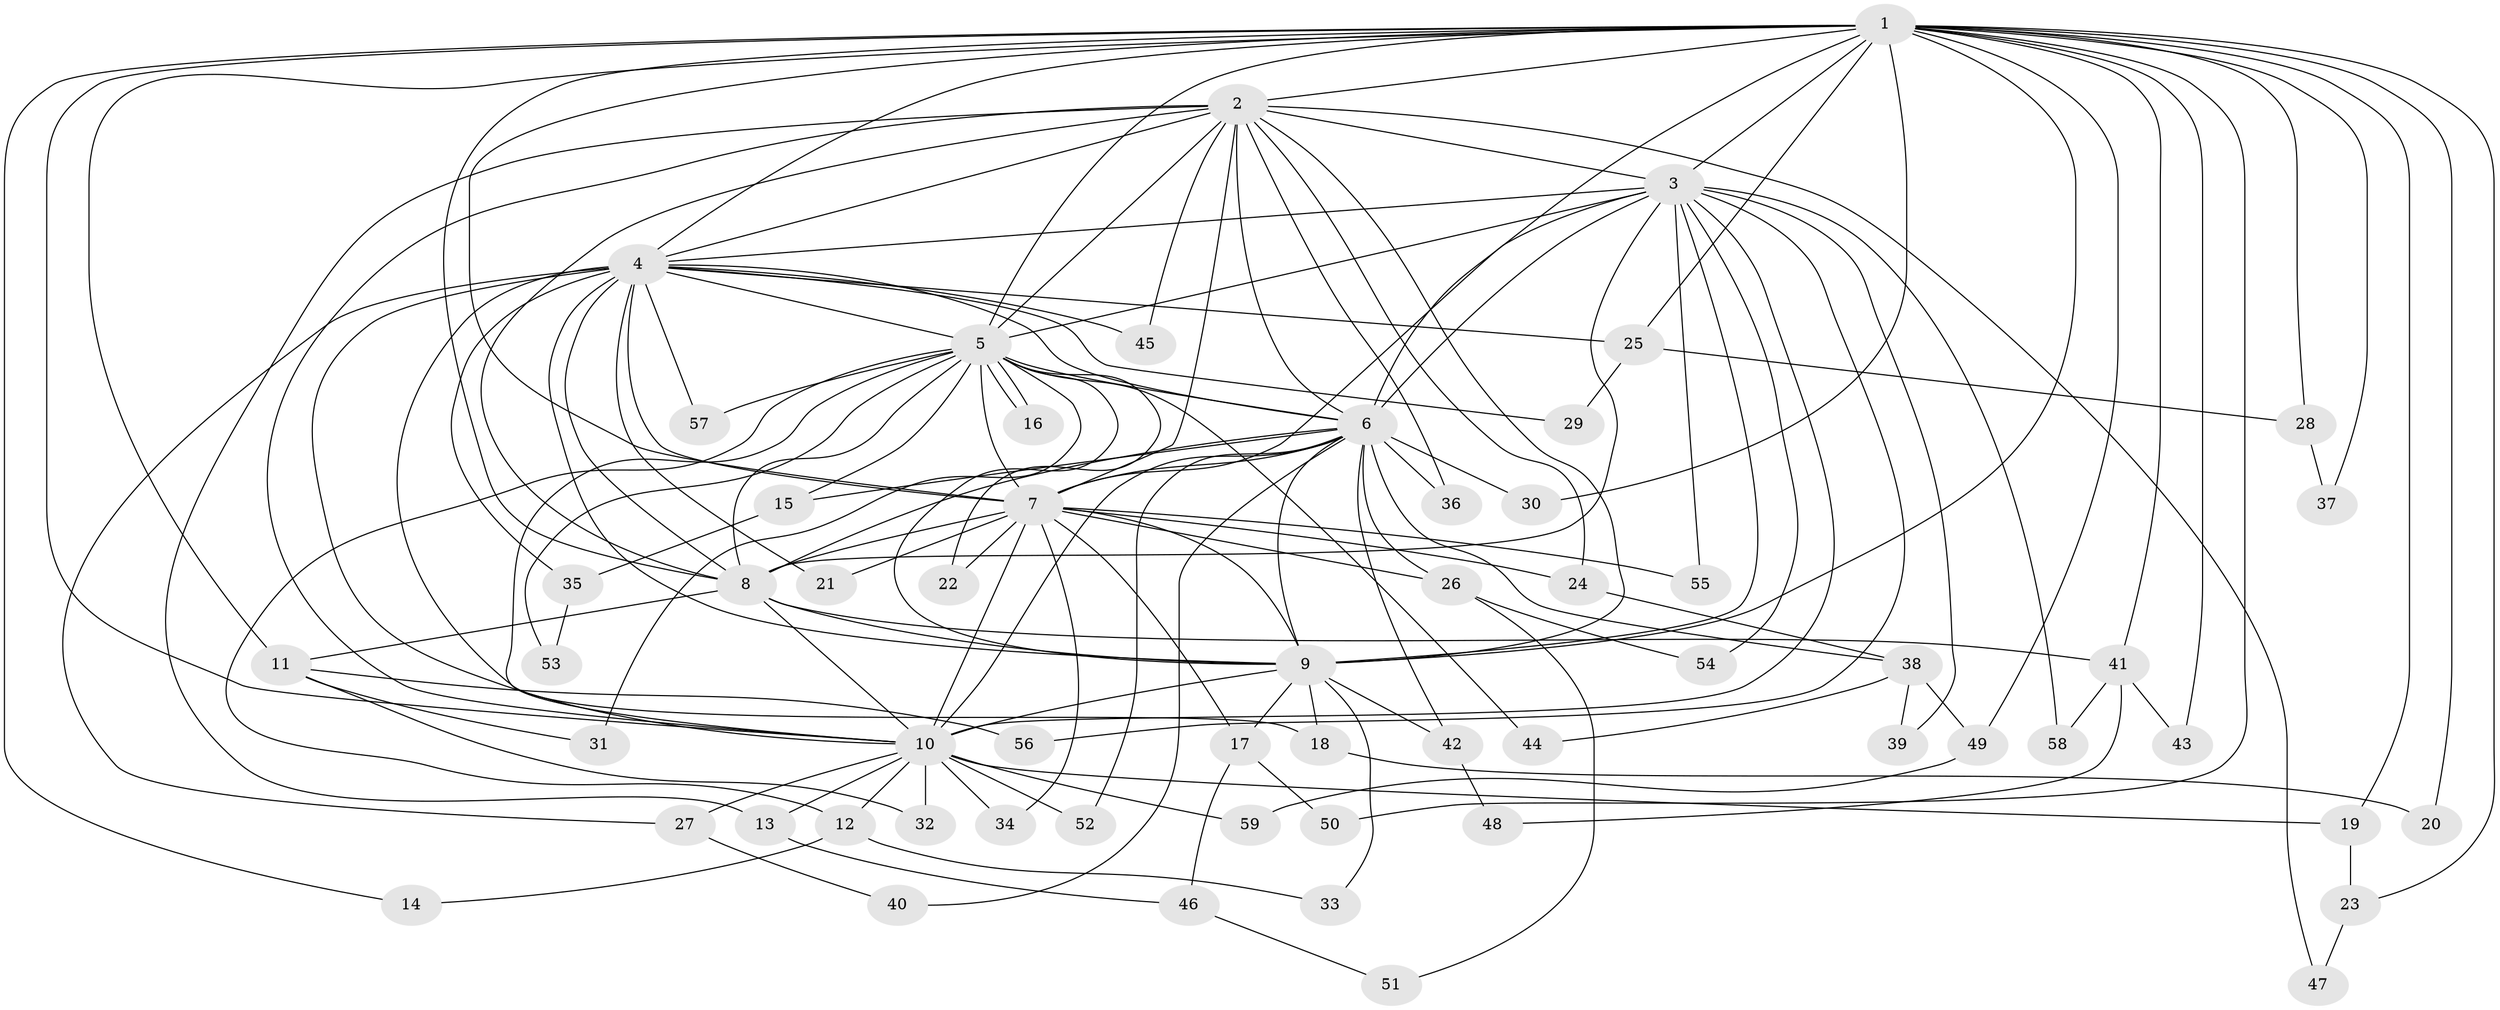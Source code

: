 // coarse degree distribution, {18: 0.023809523809523808, 12: 0.047619047619047616, 20: 0.023809523809523808, 14: 0.047619047619047616, 16: 0.023809523809523808, 13: 0.023809523809523808, 11: 0.023809523809523808, 4: 0.09523809523809523, 3: 0.11904761904761904, 2: 0.5238095238095238, 5: 0.023809523809523808, 6: 0.023809523809523808}
// Generated by graph-tools (version 1.1) at 2025/51/02/27/25 19:51:53]
// undirected, 59 vertices, 143 edges
graph export_dot {
graph [start="1"]
  node [color=gray90,style=filled];
  1;
  2;
  3;
  4;
  5;
  6;
  7;
  8;
  9;
  10;
  11;
  12;
  13;
  14;
  15;
  16;
  17;
  18;
  19;
  20;
  21;
  22;
  23;
  24;
  25;
  26;
  27;
  28;
  29;
  30;
  31;
  32;
  33;
  34;
  35;
  36;
  37;
  38;
  39;
  40;
  41;
  42;
  43;
  44;
  45;
  46;
  47;
  48;
  49;
  50;
  51;
  52;
  53;
  54;
  55;
  56;
  57;
  58;
  59;
  1 -- 2;
  1 -- 3;
  1 -- 4;
  1 -- 5;
  1 -- 6;
  1 -- 7;
  1 -- 8;
  1 -- 9;
  1 -- 10;
  1 -- 11;
  1 -- 14;
  1 -- 19;
  1 -- 20;
  1 -- 23;
  1 -- 25;
  1 -- 28;
  1 -- 30;
  1 -- 37;
  1 -- 41;
  1 -- 43;
  1 -- 49;
  1 -- 50;
  2 -- 3;
  2 -- 4;
  2 -- 5;
  2 -- 6;
  2 -- 7;
  2 -- 8;
  2 -- 9;
  2 -- 10;
  2 -- 13;
  2 -- 24;
  2 -- 36;
  2 -- 45;
  2 -- 47;
  3 -- 4;
  3 -- 5;
  3 -- 6;
  3 -- 7;
  3 -- 8;
  3 -- 9;
  3 -- 10;
  3 -- 39;
  3 -- 54;
  3 -- 55;
  3 -- 56;
  3 -- 58;
  4 -- 5;
  4 -- 6;
  4 -- 7;
  4 -- 8;
  4 -- 9;
  4 -- 10;
  4 -- 18;
  4 -- 21;
  4 -- 25;
  4 -- 27;
  4 -- 29;
  4 -- 35;
  4 -- 45;
  4 -- 57;
  5 -- 6;
  5 -- 7;
  5 -- 8;
  5 -- 9;
  5 -- 10;
  5 -- 12;
  5 -- 15;
  5 -- 16;
  5 -- 16;
  5 -- 22;
  5 -- 31;
  5 -- 44;
  5 -- 53;
  5 -- 57;
  6 -- 7;
  6 -- 8;
  6 -- 9;
  6 -- 10;
  6 -- 15;
  6 -- 26;
  6 -- 30;
  6 -- 36;
  6 -- 38;
  6 -- 40;
  6 -- 42;
  6 -- 52;
  7 -- 8;
  7 -- 9;
  7 -- 10;
  7 -- 17;
  7 -- 21;
  7 -- 22;
  7 -- 24;
  7 -- 26;
  7 -- 34;
  7 -- 55;
  8 -- 9;
  8 -- 10;
  8 -- 11;
  8 -- 41;
  9 -- 10;
  9 -- 17;
  9 -- 18;
  9 -- 33;
  9 -- 42;
  10 -- 12;
  10 -- 13;
  10 -- 19;
  10 -- 27;
  10 -- 32;
  10 -- 34;
  10 -- 52;
  10 -- 59;
  11 -- 31;
  11 -- 32;
  11 -- 56;
  12 -- 14;
  12 -- 33;
  13 -- 46;
  15 -- 35;
  17 -- 46;
  17 -- 50;
  18 -- 20;
  19 -- 23;
  23 -- 47;
  24 -- 38;
  25 -- 28;
  25 -- 29;
  26 -- 51;
  26 -- 54;
  27 -- 40;
  28 -- 37;
  35 -- 53;
  38 -- 39;
  38 -- 44;
  38 -- 49;
  41 -- 43;
  41 -- 48;
  41 -- 58;
  42 -- 48;
  46 -- 51;
  49 -- 59;
}
